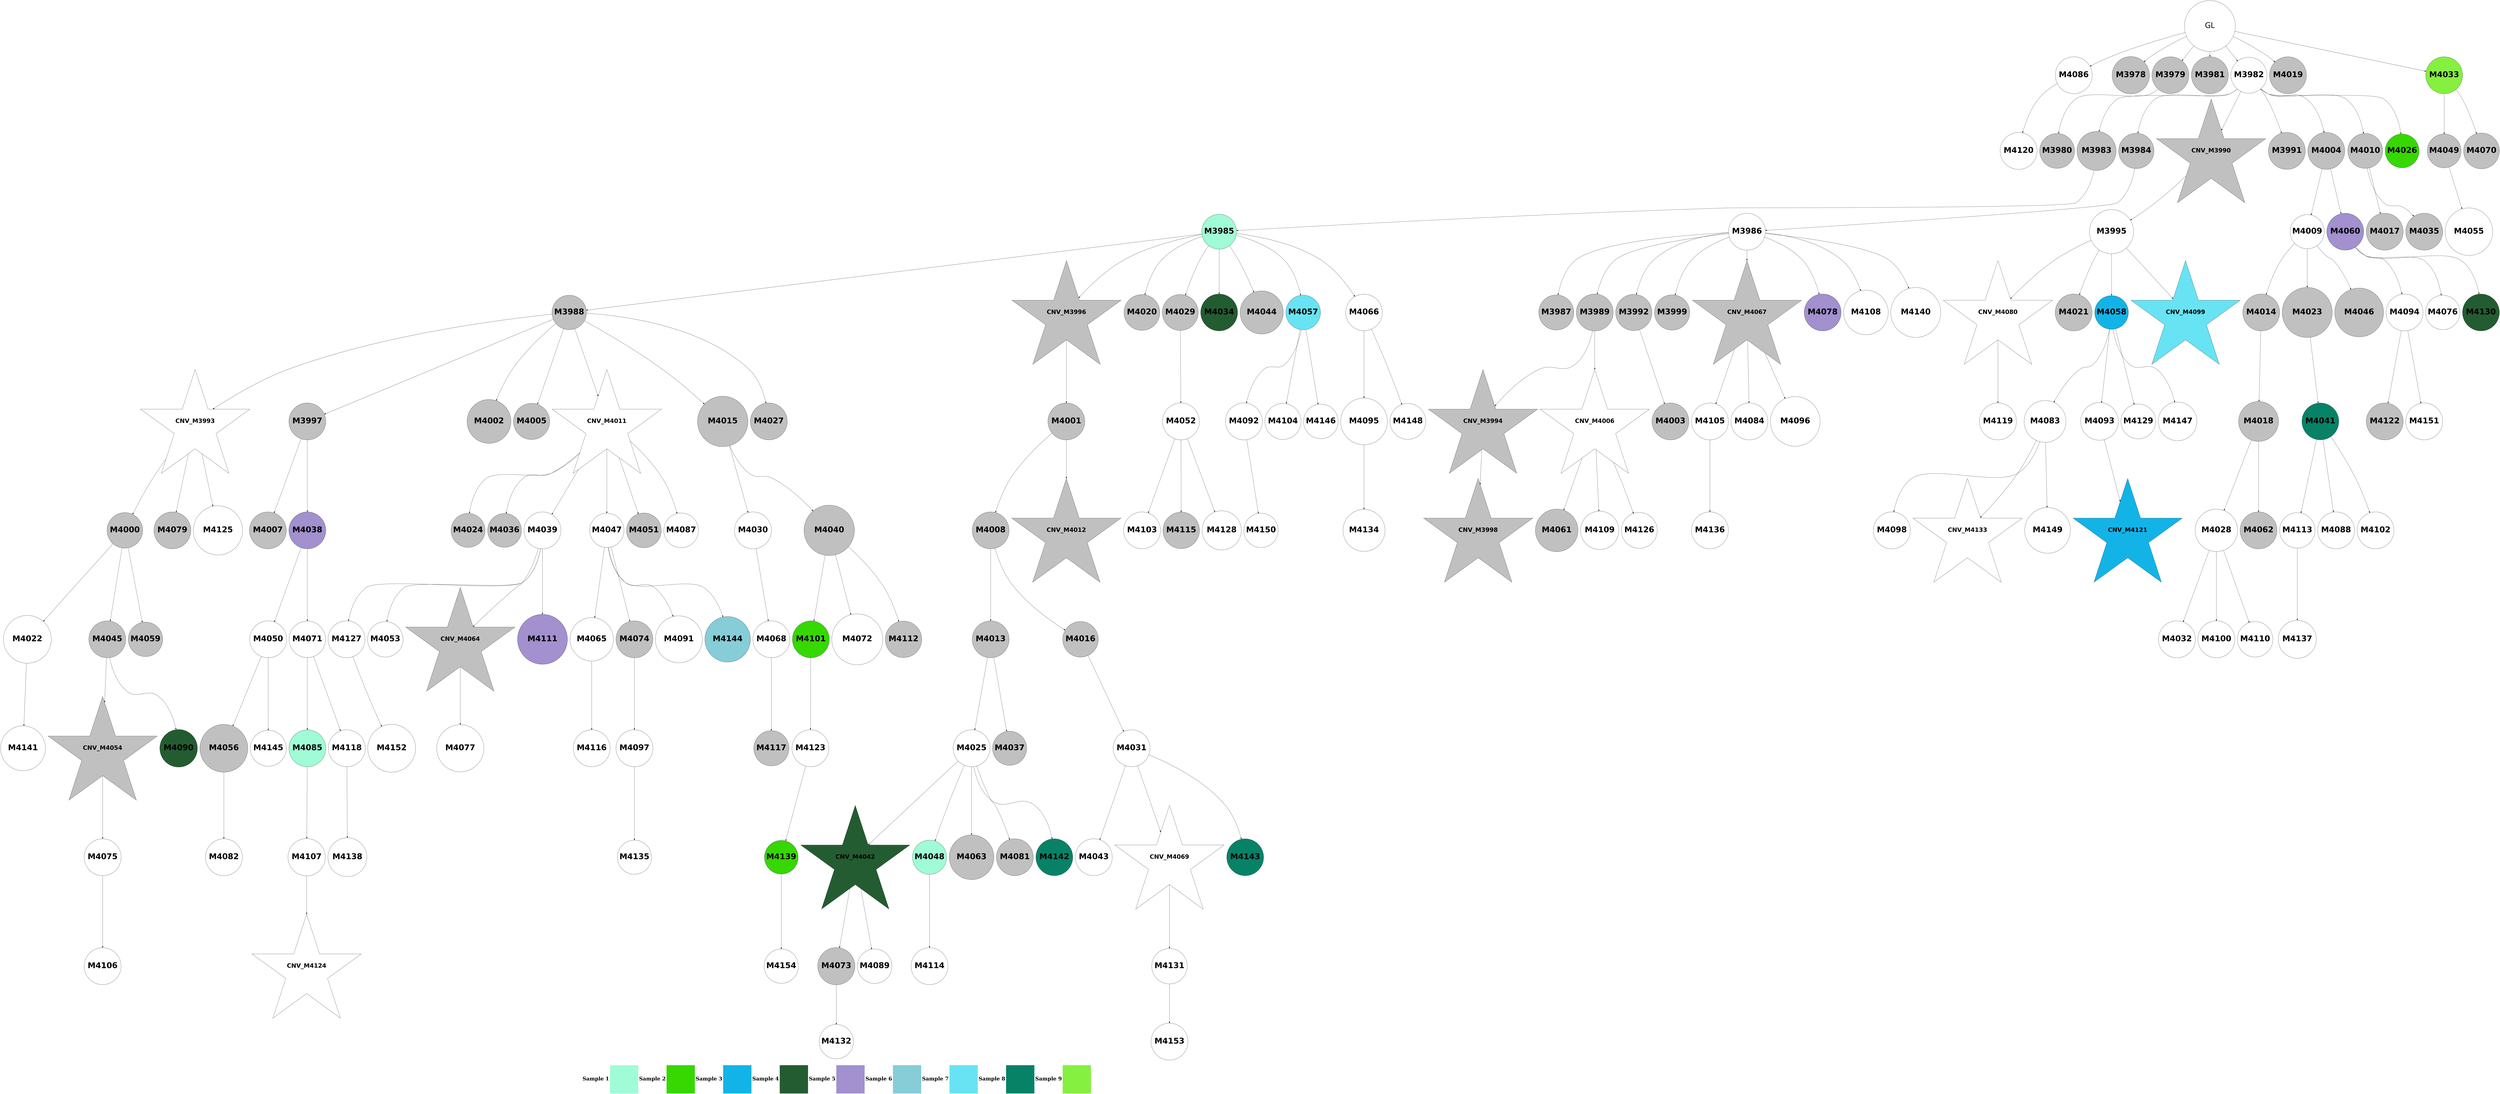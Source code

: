 digraph G { 
rankdir=TB;
4100 -> 4139;
4103 -> 4118;
4103 -> 4153;
4103 -> 4169;
4105 -> 4127;
4106 -> 4140;
4112 -> 4170;
4113 -> 4141;
4114 -> 4142;
4114 -> 4171;
4115 -> 4154;
4117 -> 4155;
4121 -> 4143;
3997 -> 3998;
3997 -> 3999;
3997 -> 4001;
3997 -> 4002;
3997 -> 4039;
3997 -> 4053;
3997 -> 4106;
4125 -> 4156;
3999 -> 4000;
4127 -> 4144;
4002 -> 4003;
4002 -> 4004;
4002 -> 4010;
4002 -> 4011;
4002 -> 4024;
4002 -> 4030;
4002 -> 4046;
4003 -> 4005;
4004 -> 4006;
4005 -> 4008;
4005 -> 4016;
4005 -> 4040;
4005 -> 4049;
4005 -> 4054;
4005 -> 4064;
4005 -> 4077;
4005 -> 4086;
4133 -> 4157;
4006 -> 4007;
4006 -> 4009;
4006 -> 4012;
4006 -> 4019;
4006 -> 4087;
4006 -> 4098;
4006 -> 4128;
4006 -> 4160;
4008 -> 4013;
4008 -> 4017;
4008 -> 4022;
4008 -> 4025;
4008 -> 4031;
4008 -> 4035;
4008 -> 4047;
4009 -> 4014;
4009 -> 4026;
4010 -> 4015;
4138 -> 4158;
4012 -> 4023;
4013 -> 4020;
4013 -> 4099;
4013 -> 4145;
4014 -> 4018;
4015 -> 4041;
4015 -> 4078;
4015 -> 4100;
4015 -> 4119;
4143 -> 4159;
4016 -> 4021;
4017 -> 4027;
4017 -> 4058;
4147 -> 4172;
4020 -> 4042;
4020 -> 4065;
4020 -> 4079;
4021 -> 4028;
4021 -> 4032;
4151 -> 4173;
4024 -> 4029;
4024 -> 4080;
4026 -> 4081;
4026 -> 4129;
4026 -> 4146;
4028 -> 4033;
4028 -> 4036;
4029 -> 4034;
4029 -> 4043;
4029 -> 4066;
4030 -> 4037;
4030 -> 4055;
4031 -> 4044;
4031 -> 4056;
4031 -> 4059;
4031 -> 4067;
4031 -> 4071;
4031 -> 4107;
4159 -> 4174;
4033 -> 4045;
4033 -> 4057;
4034 -> 4038;
4035 -> 4050;
4035 -> 4060;
4036 -> 4051;
4038 -> 4048;
4038 -> 4082;
4042 -> 4161;
4043 -> 4061;
4045 -> 4062;
4045 -> 4068;
4045 -> 4083;
4045 -> 4101;
4045 -> 4162;
4048 -> 4052;
4048 -> 4120;
4048 -> 4130;
4049 -> 4072;
4050 -> 4088;
4051 -> 4063;
4051 -> 4089;
4051 -> 4163;
4053 -> 4069;
4053 -> 4090;
4058 -> 4070;
4058 -> 4091;
4059 -> 4073;
4059 -> 4084;
4059 -> 4131;
4059 -> 4147;
4060 -> 4092;
4060 -> 4121;
4060 -> 4132;
4061 -> 4108;
4061 -> 4122;
4061 -> 4133;
4062 -> 4093;
4062 -> 4109;
4065 -> 4074;
4065 -> 4110;
4067 -> 4085;
4067 -> 4094;
4067 -> 4111;
4067 -> 4164;
4068 -> 4134;
4069 -> 4075;
4070 -> 4076;
4070 -> 4165;
4072 -> 4123;
4072 -> 4135;
4072 -> 4148;
4074 -> 4095;
4076 -> 4102;
4077 -> 4112;
4077 -> 4124;
4077 -> 4166;
4078 -> 4103;
4078 -> 4113;
4078 -> 4149;
4078 -> 4167;
4080 -> 4096;
4080 -> 4114;
4080 -> 4150;
4084 -> 4097;
4085 -> 4136;
4086 -> 4115;
4086 -> 4168;
4087 -> 4104;
4087 -> 4116;
4087 -> 4125;
4088 -> 4137;
4089 -> 4151;
4091 -> 4105;
4091 -> 4138;
4093 -> 4152;
4094 -> 4117;
4095 -> 4126;
4056 [shape=circle style=filled fillcolor=grey fontname="helvetica-bold" fontsize=56 label="M4036" width=3.23 height=2 ];
4053 [shape=circle style=filled fillcolor="#85f03f" fontname="helvetica-bold" fontsize=56 label="M4033" width=0.24 height=2 ];
4101 [shape=circle style=filled fillcolor=grey fontname="helvetica-bold" fontsize=56 label="M4081" width=0.07 height=2 ];
4108 [shape=circle style=filled fillcolor=white fontname="helvetica-bold" fontsize=56 label="M4088" width=0.05 height=2 ];
4034 [shape=circle style=filled fillcolor=grey fontname="helvetica-bold" fontsize=56 label="M4014" width=0.56 height=2 ];
4126 [shape=circle style=filled fillcolor=white fontname="helvetica-bold" fontsize=56 label="M4106" width=1.77 height=2 ];
4074 [shape=star style=filled fillcolor=grey fontname="helvetica-bold" fontsize=42 label="CNV_M4054"];
4083 [shape=circle style=filled fillcolor=grey fontname="helvetica-bold" fontsize=56 label="M4063" width=4.39 height=2 ];
4091 [shape=circle style=filled fillcolor=white fontname="helvetica-bold" fontsize=56 label="M4071" width=3.59 height=2 ];
4099 [shape=circle style=filled fillcolor=grey fontname="helvetica-bold" fontsize=56 label="M4079" width=0.61 height=2 ];
4025 [shape=circle style=filled fillcolor=grey fontname="helvetica-bold" fontsize=56 label="M4005" width=2.14 height=2 ];
4085 [shape=circle style=filled fillcolor=white fontname="helvetica-bold" fontsize=56 label="M4065" width=4.27 height=2 ];
4118 [shape=circle style=filled fillcolor=white fontname="helvetica-bold" fontsize=56 label="M4098" width=1.31 height=2 ];
4174 [shape=circle style=filled fillcolor=white fontname="helvetica-bold" fontsize=56 label="M4154" width=2.84 height=2 ];
4128 [shape=circle style=filled fillcolor=white fontname="helvetica-bold" fontsize=56 label="M4108" width=4.38 height=2 ];
4105 [shape=circle style=filled fillcolor="#a0fcd6" fontname="helvetica-bold" fontsize=56 label="M4085" width=0.13 height=2 ];
4036 [shape=circle style=filled fillcolor=grey fontname="helvetica-bold" fontsize=56 label="M4016" width=2.29 height=2 ];
4112 [shape=circle style=filled fillcolor=white fontname="helvetica-bold" fontsize=56 label="M4092" width=0.27 height=2 ];
4032 [shape=star style=filled fillcolor=grey fontname="helvetica-bold" fontsize=42 label="CNV_M4012"];
4124 [shape=circle style=filled fillcolor=white fontname="helvetica-bold" fontsize=56 label="M4104" width=2.15 height=2 ];
4010 [shape=star style=filled fillcolor=grey fontname="helvetica-bold" fontsize=42 label="CNV_M3990"];
4157 [shape=circle style=filled fillcolor=white fontname="helvetica-bold" fontsize=56 label="M4137" width=3.74 height=2 ];
4150 [shape=circle style=filled fillcolor="#245c31" fontname="helvetica-bold" fontsize=56 label="M4130" width=0.68 height=2 ];
4138 [shape=circle style=filled fillcolor=white fontname="helvetica-bold" fontsize=56 label="M4118" width=1.55 height=2 ];
4067 [shape=circle style=filled fillcolor=white fontname="helvetica-bold" fontsize=56 label="M4047" width=2.84 height=2 ];
4050 [shape=circle style=filled fillcolor=white fontname="helvetica-bold" fontsize=56 label="M4030" width=1.39 height=2 ];
4158 [shape=circle style=filled fillcolor=white fontname="helvetica-bold" fontsize=56 label="M4138" width=3.82 height=2 ];
4172 [shape=circle style=filled fillcolor=white fontname="helvetica-bold" fontsize=56 label="M4152" width=4.69 height=2 ];
4152 [shape=circle style=filled fillcolor=white fontname="helvetica-bold" fontsize=56 label="M4132" width=2.88 height=2 ];
4069 [shape=circle style=filled fillcolor=grey fontname="helvetica-bold" fontsize=56 label="M4049" width=3.25 height=2 ];
4093 [shape=circle style=filled fillcolor=grey fontname="helvetica-bold" fontsize=56 label="M4073" width=3.65 height=2 ];
4109 [shape=circle style=filled fillcolor=white fontname="helvetica-bold" fontsize=56 label="M4089" width=2.75 height=2 ];
4154 [shape=circle style=filled fillcolor=white fontname="helvetica-bold" fontsize=56 label="M4134" width=4.12 height=2 ];
4044 [shape=circle style=filled fillcolor=grey fontname="helvetica-bold" fontsize=56 label="M4024" width=3.04 height=2 ];
4141 [shape=star style=filled fillcolor="#12b4e8" fontname="helvetica-bold" fontsize=42 label="CNV_M4121"];
4161 [shape=circle style=filled fillcolor=white fontname="helvetica-bold" fontsize=56 label="M4141" width=4.4 height=2 ];
4012 [shape=circle style=filled fillcolor=grey fontname="helvetica-bold" fontsize=56 label="M3992" width=3.55 height=2 ];
4065 [shape=circle style=filled fillcolor=grey fontname="helvetica-bold" fontsize=56 label="M4045" width=0.65 height=2 ];
4149 [shape=circle style=filled fillcolor=white fontname="helvetica-bold" fontsize=56 label="M4129" width=2.59 height=2 ];
4066 [shape=circle style=filled fillcolor=grey fontname="helvetica-bold" fontsize=56 label="M4046" width=4.79 height=2 ];
4029 [shape=circle style=filled fillcolor=white fontname="helvetica-bold" fontsize=56 label="M4009" width=2.98 height=2 ];
4116 [shape=circle style=filled fillcolor=white fontname="helvetica-bold" fontsize=56 label="M4096" width=4.87 height=2 ];
4119 [shape=star style=filled fillcolor="#68e3f3" fontname="helvetica-bold" fontsize=42 label="CNV_M4099"];
4042 [shape=circle style=filled fillcolor=white fontname="helvetica-bold" fontsize=56 label="M4022" width=4.7 height=2 ];
4026 [shape=star style=filled fillcolor=white fontname="helvetica-bold" fontsize=42 label="CNV_M4006"];
4159 [shape=circle style=filled fillcolor="#37d702" fontname="helvetica-bold" fontsize=56 label="M4139" width=3.3 height=2 ];
4021 [shape=circle style=filled fillcolor=grey fontname="helvetica-bold" fontsize=56 label="M4001" width=1.51 height=2 ];
4098 [shape=circle style=filled fillcolor="#a290cf" fontname="helvetica-bold" fontsize=56 label="M4078" width=0.14 height=2 ];
3997 [label="GL" fontname="arial-bold" fontsize=56 width=5 height=5];
4016 [shape=star style=filled fillcolor=grey fontname="helvetica-bold" fontsize=42 label="CNV_M3996"];
4129 [shape=circle style=filled fillcolor=white fontname="helvetica-bold" fontsize=56 label="M4109" width=3.77 height=2 ];
4170 [shape=circle style=filled fillcolor=white fontname="helvetica-bold" fontsize=56 label="M4150" width=2.82 height=2 ];
4000 [shape=circle style=filled fillcolor=grey fontname="helvetica-bold" fontsize=56 label="M3980" width=2.54 height=2 ];
4022 [shape=circle style=filled fillcolor=grey fontname="helvetica-bold" fontsize=56 label="M4002" width=4.3 height=2 ];
4063 [shape=circle style=filled fillcolor=white fontname="helvetica-bold" fontsize=56 label="M4043" width=0.07 height=2 ];
4007 [shape=circle style=filled fillcolor=grey fontname="helvetica-bold" fontsize=56 label="M3987" width=2.47 height=2 ];
4110 [shape=circle style=filled fillcolor="#245c31" fontname="helvetica-bold" fontsize=56 label="M4090" width=3.69 height=2 ];
4028 [shape=circle style=filled fillcolor=grey fontname="helvetica-bold" fontsize=56 label="M4008" width=0.56 height=2 ];
4151 [shape=circle style=filled fillcolor=white fontname="helvetica-bold" fontsize=56 label="M4131" width=2.33 height=2 ];
4089 [shape=star style=filled fillcolor=white fontname="helvetica-bold" fontsize=42 label="CNV_M4069"];
4005 [shape=circle style=filled fillcolor="#a0fcd6" fontname="helvetica-bold" fontsize=56 label="M3985" width=2.54 height=2 ];
4123 [shape=circle style=filled fillcolor=white fontname="helvetica-bold" fontsize=56 label="M4103" width=1 height=2 ];
4070 [shape=circle style=filled fillcolor=white fontname="helvetica-bold" fontsize=56 label="M4050" width=0.06 height=2 ];
4121 [shape=circle style=filled fillcolor="#37d702" fontname="helvetica-bold" fontsize=56 label="M4101" width=0.97 height=2 ];
4163 [shape=circle style=filled fillcolor="#078267" fontname="helvetica-bold" fontsize=56 label="M4143" width=0.38 height=2 ];
4169 [shape=circle style=filled fillcolor=white fontname="helvetica-bold" fontsize=56 label="M4149" width=4.48 height=2 ];
4114 [shape=circle style=filled fillcolor=white fontname="helvetica-bold" fontsize=56 label="M4094" width=0.46 height=2 ];
4064 [shape=circle style=filled fillcolor=grey fontname="helvetica-bold" fontsize=56 label="M4044" width=4.24 height=2 ];
4166 [shape=circle style=filled fillcolor=white fontname="helvetica-bold" fontsize=56 label="M4146" width=2.71 height=2 ];
4094 [shape=circle style=filled fillcolor=grey fontname="helvetica-bold" fontsize=56 label="M4074" width=1.88 height=2 ];
4002 [shape=circle style=filled fillcolor=white fontname="helvetica-bold" fontsize=56 label="M3982" width=2.19 height=2 ];
4168 [shape=circle style=filled fillcolor=white fontname="helvetica-bold" fontsize=56 label="M4148" width=2.23 height=2 ];
4075 [shape=circle style=filled fillcolor=white fontname="helvetica-bold" fontsize=56 label="M4055" width=4.66 height=2 ];
4033 [shape=circle style=filled fillcolor=grey fontname="helvetica-bold" fontsize=56 label="M4013" width=0.67 height=2 ];
4072 [shape=circle style=filled fillcolor=white fontname="helvetica-bold" fontsize=56 label="M4052" width=0.97 height=2 ];
4081 [shape=circle style=filled fillcolor=grey fontname="helvetica-bold" fontsize=56 label="M4061" width=4.18 height=2 ];
4145 [shape=circle style=filled fillcolor=white fontname="helvetica-bold" fontsize=56 label="M4125" width=4.83 height=2 ];
4092 [shape=circle style=filled fillcolor=white fontname="helvetica-bold" fontsize=56 label="M4072" width=5 height=2 ];
4122 [shape=circle style=filled fillcolor=white fontname="helvetica-bold" fontsize=56 label="M4102" width=1.94 height=2 ];
4111 [shape=circle style=filled fillcolor=white fontname="helvetica-bold" fontsize=56 label="M4091" width=4.61 height=2 ];
4014 [shape=star style=filled fillcolor=grey fontname="helvetica-bold" fontsize=42 label="CNV_M3994"];
4132 [shape=circle style=filled fillcolor=grey fontname="helvetica-bold" fontsize=56 label="M4112" width=3.59 height=2 ];
4030 [shape=circle style=filled fillcolor=grey fontname="helvetica-bold" fontsize=56 label="M4010" width=2.54 height=2 ];
4073 [shape=circle style=filled fillcolor=white fontname="helvetica-bold" fontsize=56 label="M4053" width=2.33 height=2 ];
4117 [shape=circle style=filled fillcolor=white fontname="helvetica-bold" fontsize=56 label="M4097" width=0.34 height=2 ];
4017 [shape=circle style=filled fillcolor=grey fontname="helvetica-bold" fontsize=56 label="M3997" width=0.06 height=2 ];
4060 [shape=circle style=filled fillcolor=grey fontname="helvetica-bold" fontsize=56 label="M4040" width=4.95 height=2 ];
3999 [shape=circle style=filled fillcolor=grey fontname="helvetica-bold" fontsize=56 label="M3979" width=0.52 height=2 ];
4059 [shape=circle style=filled fillcolor=white fontname="helvetica-bold" fontsize=56 label="M4039" width=0.68 height=2 ];
4003 [shape=circle style=filled fillcolor=grey fontname="helvetica-bold" fontsize=56 label="M3983" width=3.83 height=2 ];
4023 [shape=circle style=filled fillcolor=grey fontname="helvetica-bold" fontsize=56 label="M4003" width=1.28 height=2 ];
4058 [shape=circle style=filled fillcolor="#a290cf" fontname="helvetica-bold" fontsize=56 label="M4038" width=0.81 height=2 ];
4131 [shape=circle style=filled fillcolor="#a290cf" fontname="helvetica-bold" fontsize=56 label="M4111" width=4.9 height=2 ];
4031 [shape=star style=filled fillcolor=white fontname="helvetica-bold" fontsize=42 label="CNV_M4011"];
4102 [shape=circle style=filled fillcolor=white fontname="helvetica-bold" fontsize=56 label="M4082" width=0.39 height=2 ];
4140 [shape=circle style=filled fillcolor=white fontname="helvetica-bold" fontsize=56 label="M4120" width=0.11 height=2 ];
4047 [shape=circle style=filled fillcolor=grey fontname="helvetica-bold" fontsize=56 label="M4027" width=0.54 height=2 ];
4137 [shape=circle style=filled fillcolor=grey fontname="helvetica-bold" fontsize=56 label="M4117" width=3.46 height=2 ];
4134 [shape=circle style=filled fillcolor=white fontname="helvetica-bold" fontsize=56 label="M4114" width=0.68 height=2 ];
4147 [shape=circle style=filled fillcolor=white fontname="helvetica-bold" fontsize=56 label="M4127" width=0.29 height=2 ];
4062 [shape=star style=filled fillcolor="#245c31" fontname="helvetica-bold" fontsize=42 label="CNV_M4042"];
4009 [shape=circle style=filled fillcolor=grey fontname="helvetica-bold" fontsize=56 label="M3989" width=0.27 height=2 ];
4040 [shape=circle style=filled fillcolor=grey fontname="helvetica-bold" fontsize=56 label="M4020" width=2.27 height=2 ];
4035 [shape=circle style=filled fillcolor=grey fontname="helvetica-bold" fontsize=56 label="M4015" width=4.95 height=2 ];
4077 [shape=circle style=filled fillcolor="#68e3f3" fontname="helvetica-bold" fontsize=56 label="M4057" width=2.69 height=2 ];
4008 [shape=circle style=filled fillcolor=grey fontname="helvetica-bold" fontsize=56 label="M3988" width=2.78 height=2 ];
4039 [shape=circle style=filled fillcolor=grey fontname="helvetica-bold" fontsize=56 label="M4019" width=0.67 height=2 ];
4164 [shape=circle style=filled fillcolor="#86cdd7" fontname="helvetica-bold" fontsize=56 label="M4144" width=4.47 height=2 ];
4090 [shape=circle style=filled fillcolor=grey fontname="helvetica-bold" fontsize=56 label="M4070" width=3.51 height=2 ];
4001 [shape=circle style=filled fillcolor=grey fontname="helvetica-bold" fontsize=56 label="M3981" width=1.87 height=2 ];
4052 [shape=circle style=filled fillcolor=white fontname="helvetica-bold" fontsize=56 label="M4032" width=0.31 height=2 ];
4142 [shape=circle style=filled fillcolor=grey fontname="helvetica-bold" fontsize=56 label="M4122" width=1.53 height=2 ];
4104 [shape=circle style=filled fillcolor=white fontname="helvetica-bold" fontsize=56 label="M4084" width=0.7 height=2 ];
4135 [shape=circle style=filled fillcolor=grey fontname="helvetica-bold" fontsize=56 label="M4115" width=3.59 height=2 ];
4127 [shape=circle style=filled fillcolor=white fontname="helvetica-bold" fontsize=56 label="M4107" width=3.66 height=2 ];
4027 [shape=circle style=filled fillcolor=grey fontname="helvetica-bold" fontsize=56 label="M4007" width=1.19 height=2 ];
4037 [shape=circle style=filled fillcolor=grey fontname="helvetica-bold" fontsize=56 label="M4017" width=0.61 height=2 ];
4133 [shape=circle style=filled fillcolor=white fontname="helvetica-bold" fontsize=56 label="M4113" width=2.33 height=2 ];
4143 [shape=circle style=filled fillcolor=white fontname="helvetica-bold" fontsize=56 label="M4123" width=1.06 height=2 ];
4084 [shape=star style=filled fillcolor=grey fontname="helvetica-bold" fontsize=42 label="CNV_M4064"];
4011 [shape=circle style=filled fillcolor=grey fontname="helvetica-bold" fontsize=56 label="M3991" width=0.09 height=2 ];
4087 [shape=star style=filled fillcolor=grey fontname="helvetica-bold" fontsize=42 label="CNV_M4067"];
4088 [shape=circle style=filled fillcolor=white fontname="helvetica-bold" fontsize=56 label="M4068" width=0.86 height=2 ];
4125 [shape=circle style=filled fillcolor=white fontname="helvetica-bold" fontsize=56 label="M4105" width=1.2 height=2 ];
4071 [shape=circle style=filled fillcolor=grey fontname="helvetica-bold" fontsize=56 label="M4051" width=2.64 height=2 ];
4057 [shape=circle style=filled fillcolor=grey fontname="helvetica-bold" fontsize=56 label="M4037" width=2.98 height=2 ];
4136 [shape=circle style=filled fillcolor=white fontname="helvetica-bold" fontsize=56 label="M4116" width=1.7 height=2 ];
4107 [shape=circle style=filled fillcolor=white fontname="helvetica-bold" fontsize=56 label="M4087" width=2.7 height=2 ];
4155 [shape=circle style=filled fillcolor=white fontname="helvetica-bold" fontsize=56 label="M4135" width=3.35 height=2 ];
4080 [shape=circle style=filled fillcolor="#a290cf" fontname="helvetica-bold" fontsize=56 label="M4060" width=0.46 height=2 ];
3998 [shape=circle style=filled fillcolor=grey fontname="helvetica-bold" fontsize=56 label="M3978" width=3.67 height=2 ];
4146 [shape=circle style=filled fillcolor=white fontname="helvetica-bold" fontsize=56 label="M4126" width=2.23 height=2 ];
4019 [shape=circle style=filled fillcolor=grey fontname="helvetica-bold" fontsize=56 label="M3999" width=2.42 height=2 ];
4045 [shape=circle style=filled fillcolor=white fontname="helvetica-bold" fontsize=56 label="M4025" width=0.92 height=2 ];
4167 [shape=circle style=filled fillcolor=white fontname="helvetica-bold" fontsize=56 label="M4147" width=3.79 height=2 ];
4038 [shape=circle style=filled fillcolor=grey fontname="helvetica-bold" fontsize=56 label="M4018" width=3.92 height=2 ];
4130 [shape=circle style=filled fillcolor=white fontname="helvetica-bold" fontsize=56 label="M4110" width=2.36 height=2 ];
4115 [shape=circle style=filled fillcolor=white fontname="helvetica-bold" fontsize=56 label="M4095" width=4.59 height=2 ];
4068 [shape=circle style=filled fillcolor="#a0fcd6" fontname="helvetica-bold" fontsize=56 label="M4048" width=2.92 height=2 ];
4173 [shape=circle style=filled fillcolor=white fontname="helvetica-bold" fontsize=56 label="M4153" width=1.34 height=2 ];
4024 [shape=circle style=filled fillcolor=grey fontname="helvetica-bold" fontsize=56 label="M4004" width=1.76 height=2 ];
4156 [shape=circle style=filled fillcolor=white fontname="helvetica-bold" fontsize=56 label="M4136" width=0.81 height=2 ];
4153 [shape=star style=filled fillcolor=white fontname="helvetica-bold" fontsize=42 label="CNV_M4133"];
4148 [shape=circle style=filled fillcolor=white fontname="helvetica-bold" fontsize=56 label="M4128" width=3.85 height=2 ];
4043 [shape=circle style=filled fillcolor=grey fontname="helvetica-bold" fontsize=56 label="M4023" width=4.91 height=2 ];
4120 [shape=circle style=filled fillcolor=white fontname="helvetica-bold" fontsize=56 label="M4100" width=1.36 height=2 ];
4097 [shape=circle style=filled fillcolor=white fontname="helvetica-bold" fontsize=56 label="M4077" width=4.62 height=2 ];
4160 [shape=circle style=filled fillcolor=white fontname="helvetica-bold" fontsize=56 label="M4140" width=4.9 height=2 ];
4079 [shape=circle style=filled fillcolor=grey fontname="helvetica-bold" fontsize=56 label="M4059" width=2.75 height=2 ];
4004 [shape=circle style=filled fillcolor=grey fontname="helvetica-bold" fontsize=56 label="M3984" width=2.38 height=2 ];
4061 [shape=circle style=filled fillcolor="#078267" fontname="helvetica-bold" fontsize=56 label="M4041" width=0.47 height=2 ];
4006 [shape=circle style=filled fillcolor=white fontname="helvetica-bold" fontsize=56 label="M3986" width=0.58 height=2 ];
4082 [shape=circle style=filled fillcolor=grey fontname="helvetica-bold" fontsize=56 label="M4062" width=1.59 height=2 ];
4106 [shape=circle style=filled fillcolor=white fontname="helvetica-bold" fontsize=56 label="M4086" width=1.12 height=2 ];
4054 [shape=circle style=filled fillcolor="#245c31" fontname="helvetica-bold" fontsize=56 label="M4034" width=0.11 height=2 ];
4055 [shape=circle style=filled fillcolor=grey fontname="helvetica-bold" fontsize=56 label="M4035" width=1.11 height=2 ];
4048 [shape=circle style=filled fillcolor=white fontname="helvetica-bold" fontsize=56 label="M4028" width=4.16 height=2 ];
4078 [shape=circle style=filled fillcolor="#12b4e8" fontname="helvetica-bold" fontsize=56 label="M4058" width=3.3 height=2 ];
4096 [shape=circle style=filled fillcolor=white fontname="helvetica-bold" fontsize=56 label="M4076" width=2.8 height=2 ];
4013 [shape=star style=filled fillcolor=white fontname="helvetica-bold" fontsize=42 label="CNV_M3993"];
4020 [shape=circle style=filled fillcolor=grey fontname="helvetica-bold" fontsize=56 label="M4000" width=2.32 height=2 ];
4100 [shape=star style=filled fillcolor=white fontname="helvetica-bold" fontsize=42 label="CNV_M4080"];
4162 [shape=circle style=filled fillcolor="#078267" fontname="helvetica-bold" fontsize=56 label="M4142" width=0.89 height=2 ];
4144 [shape=star style=filled fillcolor=white fontname="helvetica-bold" fontsize=42 label="CNV_M4124"];
4051 [shape=circle style=filled fillcolor=white fontname="helvetica-bold" fontsize=56 label="M4031" width=0.7 height=2 ];
4076 [shape=circle style=filled fillcolor=grey fontname="helvetica-bold" fontsize=56 label="M4056" width=4.7 height=2 ];
4095 [shape=circle style=filled fillcolor=white fontname="helvetica-bold" fontsize=56 label="M4075" width=1.78 height=2 ];
4018 [shape=star style=filled fillcolor=grey fontname="helvetica-bold" fontsize=42 label="CNV_M3998"];
4049 [shape=circle style=filled fillcolor=grey fontname="helvetica-bold" fontsize=56 label="M4029" width=3.53 height=2 ];
4015 [shape=circle style=filled fillcolor=white fontname="helvetica-bold" fontsize=56 label="M3995" width=4.34 height=2 ];
4171 [shape=circle style=filled fillcolor=white fontname="helvetica-bold" fontsize=56 label="M4151" width=1.08 height=2 ];
4139 [shape=circle style=filled fillcolor=white fontname="helvetica-bold" fontsize=56 label="M4119" width=1.49 height=2 ];
4046 [shape=circle style=filled fillcolor="#37d702" fontname="helvetica-bold" fontsize=56 label="M4026" width=3.23 height=2 ];
4103 [shape=circle style=filled fillcolor=white fontname="helvetica-bold" fontsize=56 label="M4083" width=4.11 height=2 ];
4041 [shape=circle style=filled fillcolor=grey fontname="helvetica-bold" fontsize=56 label="M4021" width=1.59 height=2 ];
4165 [shape=circle style=filled fillcolor=white fontname="helvetica-bold" fontsize=56 label="M4145" width=2.2 height=2 ];
4113 [shape=circle style=filled fillcolor=white fontname="helvetica-bold" fontsize=56 label="M4093" width=3.7 height=2 ];
4086 [shape=circle style=filled fillcolor=white fontname="helvetica-bold" fontsize=56 label="M4066" width=2.05 height=2 ];
{rank=sink;
Legend[shape=none, margin=0, label=<<TABLE border="0" cellborder="0" cellspacing="0"> 
<TR><TD width="200" height="200" colspan="1"><FONT POINT-SIZE="36.0"><B>Sample 1</B></FONT></TD><TD width="200" height="200" colspan="1" BGCOLOR="#a0fcd6"></TD>
<TD width="200" height="200" colspan="1"><FONT POINT-SIZE="36.0"><B>Sample 2</B></FONT></TD><TD width="200" height="200" colspan="1" BGCOLOR="#37d702"></TD>
<TD width="200" height="200" colspan="1"><FONT POINT-SIZE="36.0"><B>Sample 3</B></FONT></TD><TD width="200" height="200" colspan="1" BGCOLOR="#12b4e8"></TD>
<TD width="200" height="200" colspan="1"><FONT POINT-SIZE="36.0"><B>Sample 4</B></FONT></TD><TD width="200" height="200" colspan="1" BGCOLOR="#245c31"></TD>
<TD width="200" height="200" colspan="1"><FONT POINT-SIZE="36.0"><B>Sample 5</B></FONT></TD><TD width="200" height="200" colspan="1" BGCOLOR="#a290cf"></TD>
<TD width="200" height="200" colspan="1"><FONT POINT-SIZE="36.0"><B>Sample 6</B></FONT></TD><TD width="200" height="200" colspan="1" BGCOLOR="#86cdd7"></TD>
<TD width="200" height="200" colspan="1"><FONT POINT-SIZE="36.0"><B>Sample 7</B></FONT></TD><TD width="200" height="200" colspan="1" BGCOLOR="#68e3f3"></TD>
<TD width="200" height="200" colspan="1"><FONT POINT-SIZE="36.0"><B>Sample 8</B></FONT></TD><TD width="200" height="200" colspan="1" BGCOLOR="#078267"></TD>
<TD width="200" height="200" colspan="1"><FONT POINT-SIZE="36.0"><B>Sample 9</B></FONT></TD><TD width="200" height="200" colspan="1" BGCOLOR="#85f03f"></TD>
</TR></TABLE>>];
} 
}